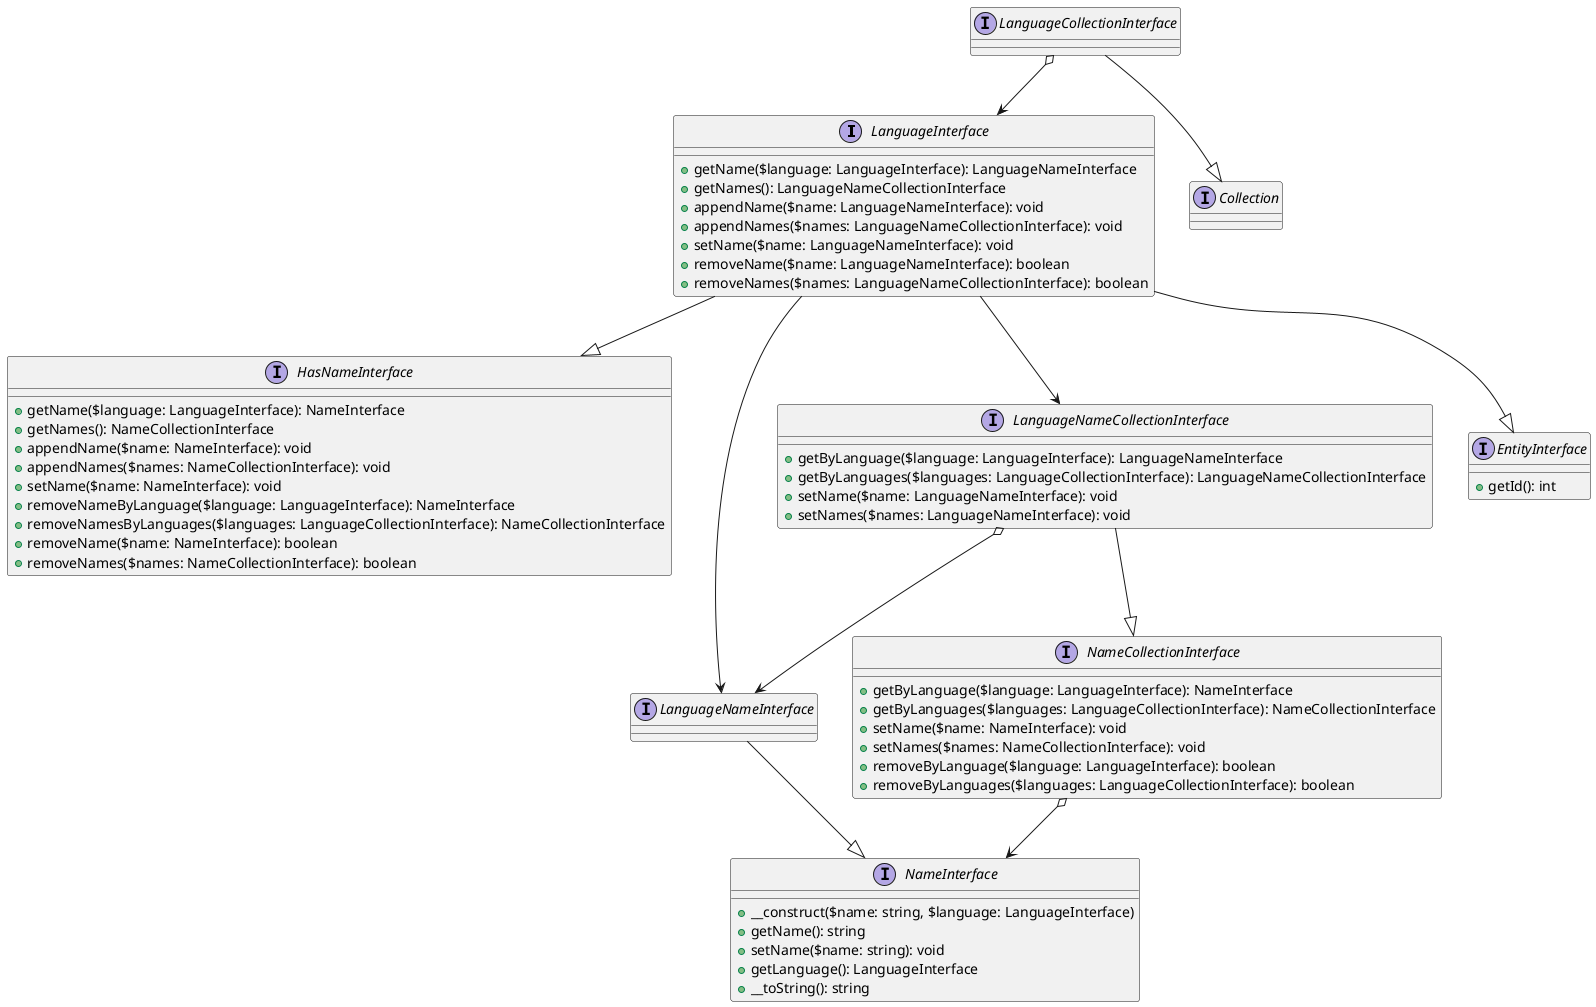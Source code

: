@startuml

interface LanguageInterface{
    +getName($language: LanguageInterface): LanguageNameInterface
    +getNames(): LanguageNameCollectionInterface
    +appendName($name: LanguageNameInterface): void
    +appendNames($names: LanguageNameCollectionInterface): void
    +setName($name: LanguageNameInterface): void
    +removeName($name: LanguageNameInterface): boolean
    +removeNames($names: LanguageNameCollectionInterface): boolean
}

interface HasNameInterface{
    +getName($language: LanguageInterface): NameInterface
    +getNames(): NameCollectionInterface
    +appendName($name: NameInterface): void
    +appendNames($names: NameCollectionInterface): void
    +setName($name: NameInterface): void
    +removeNameByLanguage($language: LanguageInterface): NameInterface
    +removeNamesByLanguages($languages: LanguageCollectionInterface): NameCollectionInterface
    +removeName($name: NameInterface): boolean
    +removeNames($names: NameCollectionInterface): boolean
}

interface LanguageNameCollectionInterface{
    +getByLanguage($language: LanguageInterface): LanguageNameInterface
    +getByLanguages($languages: LanguageCollectionInterface): LanguageNameCollectionInterface
    +setName($name: LanguageNameInterface): void
    +setNames($names: LanguageNameInterface): void
}

interface LanguageNameInterface{
}

interface NameCollectionInterface{
    +getByLanguage($language: LanguageInterface): NameInterface
    +getByLanguages($languages: LanguageCollectionInterface): NameCollectionInterface
    +setName($name: NameInterface): void
    +setNames($names: NameCollectionInterface): void
    +removeByLanguage($language: LanguageInterface): boolean
    +removeByLanguages($languages: LanguageCollectionInterface): boolean
}

interface NameInterface{
    +__construct($name: string, $language: LanguageInterface)
    +getName(): string
    +setName($name: string): void
    +getLanguage(): LanguageInterface
    +__toString(): string
}

interface EntityInterface{
    +getId(): int
}

interface LanguageCollectionInterface{
}

interface Collection{
}

LanguageCollectionInterface --|> Collection
LanguageCollectionInterface o--> LanguageInterface

LanguageInterface --|> EntityInterface
LanguageInterface --|> HasNameInterface
LanguageInterface --> LanguageNameCollectionInterface
LanguageInterface --> LanguageNameInterface

LanguageNameCollectionInterface o--> LanguageNameInterface
LanguageNameCollectionInterface --|> NameCollectionInterface

LanguageNameInterface --|> NameInterface

NameCollectionInterface o--> NameInterface

@enduml